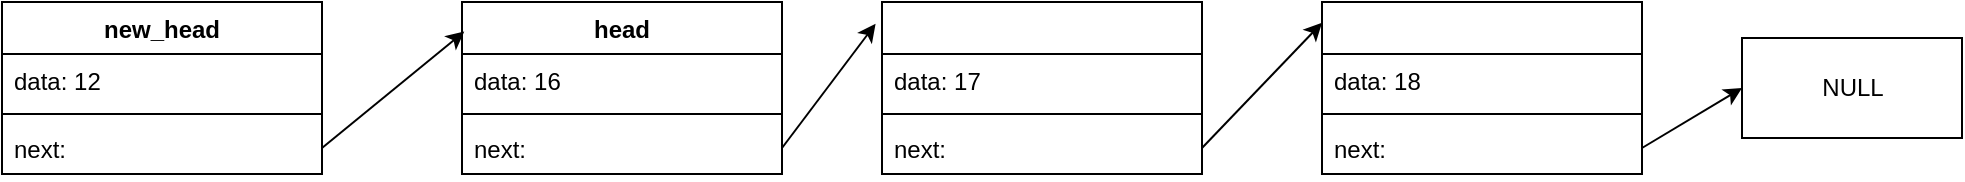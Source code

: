 <mxfile version="13.5.1" type="github">
  <diagram id="v4zkWOQGCbUTaAHf2rbA" name="Page-1">
    <mxGraphModel dx="364" dy="684" grid="1" gridSize="10" guides="1" tooltips="1" connect="1" arrows="1" fold="1" page="1" pageScale="1" pageWidth="1169" pageHeight="1654" math="0" shadow="0">
      <root>
        <mxCell id="0" />
        <mxCell id="1" parent="0" />
        <mxCell id="XknyesJLZbHBIprJtfpj-1" value="head" style="swimlane;fontStyle=1;align=center;verticalAlign=top;childLayout=stackLayout;horizontal=1;startSize=26;horizontalStack=0;resizeParent=1;resizeParentMax=0;resizeLast=0;collapsible=1;marginBottom=0;" vertex="1" parent="1">
          <mxGeometry x="350" y="260" width="160" height="86" as="geometry" />
        </mxCell>
        <mxCell id="XknyesJLZbHBIprJtfpj-2" value="data: 16" style="text;strokeColor=none;fillColor=none;align=left;verticalAlign=top;spacingLeft=4;spacingRight=4;overflow=hidden;rotatable=0;points=[[0,0.5],[1,0.5]];portConstraint=eastwest;" vertex="1" parent="XknyesJLZbHBIprJtfpj-1">
          <mxGeometry y="26" width="160" height="26" as="geometry" />
        </mxCell>
        <mxCell id="XknyesJLZbHBIprJtfpj-3" value="" style="line;strokeWidth=1;fillColor=none;align=left;verticalAlign=middle;spacingTop=-1;spacingLeft=3;spacingRight=3;rotatable=0;labelPosition=right;points=[];portConstraint=eastwest;" vertex="1" parent="XknyesJLZbHBIprJtfpj-1">
          <mxGeometry y="52" width="160" height="8" as="geometry" />
        </mxCell>
        <mxCell id="XknyesJLZbHBIprJtfpj-4" value="next:&#xa;" style="text;strokeColor=none;fillColor=none;align=left;verticalAlign=top;spacingLeft=4;spacingRight=4;overflow=hidden;rotatable=0;points=[[0,0.5],[1,0.5]];portConstraint=eastwest;" vertex="1" parent="XknyesJLZbHBIprJtfpj-1">
          <mxGeometry y="60" width="160" height="26" as="geometry" />
        </mxCell>
        <mxCell id="XknyesJLZbHBIprJtfpj-6" value="" style="swimlane;fontStyle=1;align=center;verticalAlign=top;childLayout=stackLayout;horizontal=1;startSize=26;horizontalStack=0;resizeParent=1;resizeParentMax=0;resizeLast=0;collapsible=1;marginBottom=0;" vertex="1" parent="1">
          <mxGeometry x="560" y="260" width="160" height="86" as="geometry" />
        </mxCell>
        <mxCell id="XknyesJLZbHBIprJtfpj-7" value="data: 17&#xa;" style="text;strokeColor=none;fillColor=none;align=left;verticalAlign=top;spacingLeft=4;spacingRight=4;overflow=hidden;rotatable=0;points=[[0,0.5],[1,0.5]];portConstraint=eastwest;" vertex="1" parent="XknyesJLZbHBIprJtfpj-6">
          <mxGeometry y="26" width="160" height="26" as="geometry" />
        </mxCell>
        <mxCell id="XknyesJLZbHBIprJtfpj-8" value="" style="line;strokeWidth=1;fillColor=none;align=left;verticalAlign=middle;spacingTop=-1;spacingLeft=3;spacingRight=3;rotatable=0;labelPosition=right;points=[];portConstraint=eastwest;" vertex="1" parent="XknyesJLZbHBIprJtfpj-6">
          <mxGeometry y="52" width="160" height="8" as="geometry" />
        </mxCell>
        <mxCell id="XknyesJLZbHBIprJtfpj-9" value="next:&#xa;" style="text;strokeColor=none;fillColor=none;align=left;verticalAlign=top;spacingLeft=4;spacingRight=4;overflow=hidden;rotatable=0;points=[[0,0.5],[1,0.5]];portConstraint=eastwest;" vertex="1" parent="XknyesJLZbHBIprJtfpj-6">
          <mxGeometry y="60" width="160" height="26" as="geometry" />
        </mxCell>
        <mxCell id="XknyesJLZbHBIprJtfpj-14" value="NULL&lt;br&gt;" style="html=1;" vertex="1" parent="1">
          <mxGeometry x="990" y="278" width="110" height="50" as="geometry" />
        </mxCell>
        <mxCell id="XknyesJLZbHBIprJtfpj-15" value="" style="endArrow=classic;html=1;exitX=1;exitY=0.5;exitDx=0;exitDy=0;entryX=-0.02;entryY=0.127;entryDx=0;entryDy=0;entryPerimeter=0;" edge="1" parent="1" source="XknyesJLZbHBIprJtfpj-4" target="XknyesJLZbHBIprJtfpj-6">
          <mxGeometry width="50" height="50" relative="1" as="geometry">
            <mxPoint x="530" y="340" as="sourcePoint" />
            <mxPoint x="580" y="290" as="targetPoint" />
          </mxGeometry>
        </mxCell>
        <mxCell id="XknyesJLZbHBIprJtfpj-10" value="" style="swimlane;fontStyle=1;align=center;verticalAlign=top;childLayout=stackLayout;horizontal=1;startSize=26;horizontalStack=0;resizeParent=1;resizeParentMax=0;resizeLast=0;collapsible=1;marginBottom=0;" vertex="1" parent="1">
          <mxGeometry x="780" y="260" width="160" height="86" as="geometry" />
        </mxCell>
        <mxCell id="XknyesJLZbHBIprJtfpj-11" value="data: 18" style="text;strokeColor=none;fillColor=none;align=left;verticalAlign=top;spacingLeft=4;spacingRight=4;overflow=hidden;rotatable=0;points=[[0,0.5],[1,0.5]];portConstraint=eastwest;" vertex="1" parent="XknyesJLZbHBIprJtfpj-10">
          <mxGeometry y="26" width="160" height="26" as="geometry" />
        </mxCell>
        <mxCell id="XknyesJLZbHBIprJtfpj-12" value="" style="line;strokeWidth=1;fillColor=none;align=left;verticalAlign=middle;spacingTop=-1;spacingLeft=3;spacingRight=3;rotatable=0;labelPosition=right;points=[];portConstraint=eastwest;" vertex="1" parent="XknyesJLZbHBIprJtfpj-10">
          <mxGeometry y="52" width="160" height="8" as="geometry" />
        </mxCell>
        <mxCell id="XknyesJLZbHBIprJtfpj-13" value="next:&#xa;" style="text;strokeColor=none;fillColor=none;align=left;verticalAlign=top;spacingLeft=4;spacingRight=4;overflow=hidden;rotatable=0;points=[[0,0.5],[1,0.5]];portConstraint=eastwest;" vertex="1" parent="XknyesJLZbHBIprJtfpj-10">
          <mxGeometry y="60" width="160" height="26" as="geometry" />
        </mxCell>
        <mxCell id="XknyesJLZbHBIprJtfpj-16" value="" style="endArrow=classic;html=1;exitX=1;exitY=0.5;exitDx=0;exitDy=0;entryX=0;entryY=0.121;entryDx=0;entryDy=0;entryPerimeter=0;" edge="1" parent="1" source="XknyesJLZbHBIprJtfpj-9" target="XknyesJLZbHBIprJtfpj-10">
          <mxGeometry width="50" height="50" relative="1" as="geometry">
            <mxPoint x="740" y="240" as="sourcePoint" />
            <mxPoint x="790" y="190" as="targetPoint" />
          </mxGeometry>
        </mxCell>
        <mxCell id="XknyesJLZbHBIprJtfpj-17" value="" style="endArrow=classic;html=1;exitX=1;exitY=0.5;exitDx=0;exitDy=0;entryX=0;entryY=0.5;entryDx=0;entryDy=0;" edge="1" parent="1" source="XknyesJLZbHBIprJtfpj-13" target="XknyesJLZbHBIprJtfpj-14">
          <mxGeometry width="50" height="50" relative="1" as="geometry">
            <mxPoint x="920" y="210" as="sourcePoint" />
            <mxPoint x="970" y="160" as="targetPoint" />
          </mxGeometry>
        </mxCell>
        <mxCell id="XknyesJLZbHBIprJtfpj-23" value="new_head" style="swimlane;fontStyle=1;align=center;verticalAlign=top;childLayout=stackLayout;horizontal=1;startSize=26;horizontalStack=0;resizeParent=1;resizeParentMax=0;resizeLast=0;collapsible=1;marginBottom=0;" vertex="1" parent="1">
          <mxGeometry x="120" y="260" width="160" height="86" as="geometry" />
        </mxCell>
        <mxCell id="XknyesJLZbHBIprJtfpj-24" value="data: 12" style="text;strokeColor=none;fillColor=none;align=left;verticalAlign=top;spacingLeft=4;spacingRight=4;overflow=hidden;rotatable=0;points=[[0,0.5],[1,0.5]];portConstraint=eastwest;" vertex="1" parent="XknyesJLZbHBIprJtfpj-23">
          <mxGeometry y="26" width="160" height="26" as="geometry" />
        </mxCell>
        <mxCell id="XknyesJLZbHBIprJtfpj-25" value="" style="line;strokeWidth=1;fillColor=none;align=left;verticalAlign=middle;spacingTop=-1;spacingLeft=3;spacingRight=3;rotatable=0;labelPosition=right;points=[];portConstraint=eastwest;" vertex="1" parent="XknyesJLZbHBIprJtfpj-23">
          <mxGeometry y="52" width="160" height="8" as="geometry" />
        </mxCell>
        <mxCell id="XknyesJLZbHBIprJtfpj-26" value="next:&#xa;" style="text;strokeColor=none;fillColor=none;align=left;verticalAlign=top;spacingLeft=4;spacingRight=4;overflow=hidden;rotatable=0;points=[[0,0.5],[1,0.5]];portConstraint=eastwest;" vertex="1" parent="XknyesJLZbHBIprJtfpj-23">
          <mxGeometry y="60" width="160" height="26" as="geometry" />
        </mxCell>
        <mxCell id="XknyesJLZbHBIprJtfpj-29" value="" style="endArrow=classic;html=1;exitX=1;exitY=0.5;exitDx=0;exitDy=0;entryX=0.007;entryY=0.172;entryDx=0;entryDy=0;entryPerimeter=0;" edge="1" parent="1" source="XknyesJLZbHBIprJtfpj-26" target="XknyesJLZbHBIprJtfpj-1">
          <mxGeometry width="50" height="50" relative="1" as="geometry">
            <mxPoint x="310" y="340" as="sourcePoint" />
            <mxPoint x="360" y="290" as="targetPoint" />
          </mxGeometry>
        </mxCell>
      </root>
    </mxGraphModel>
  </diagram>
</mxfile>

